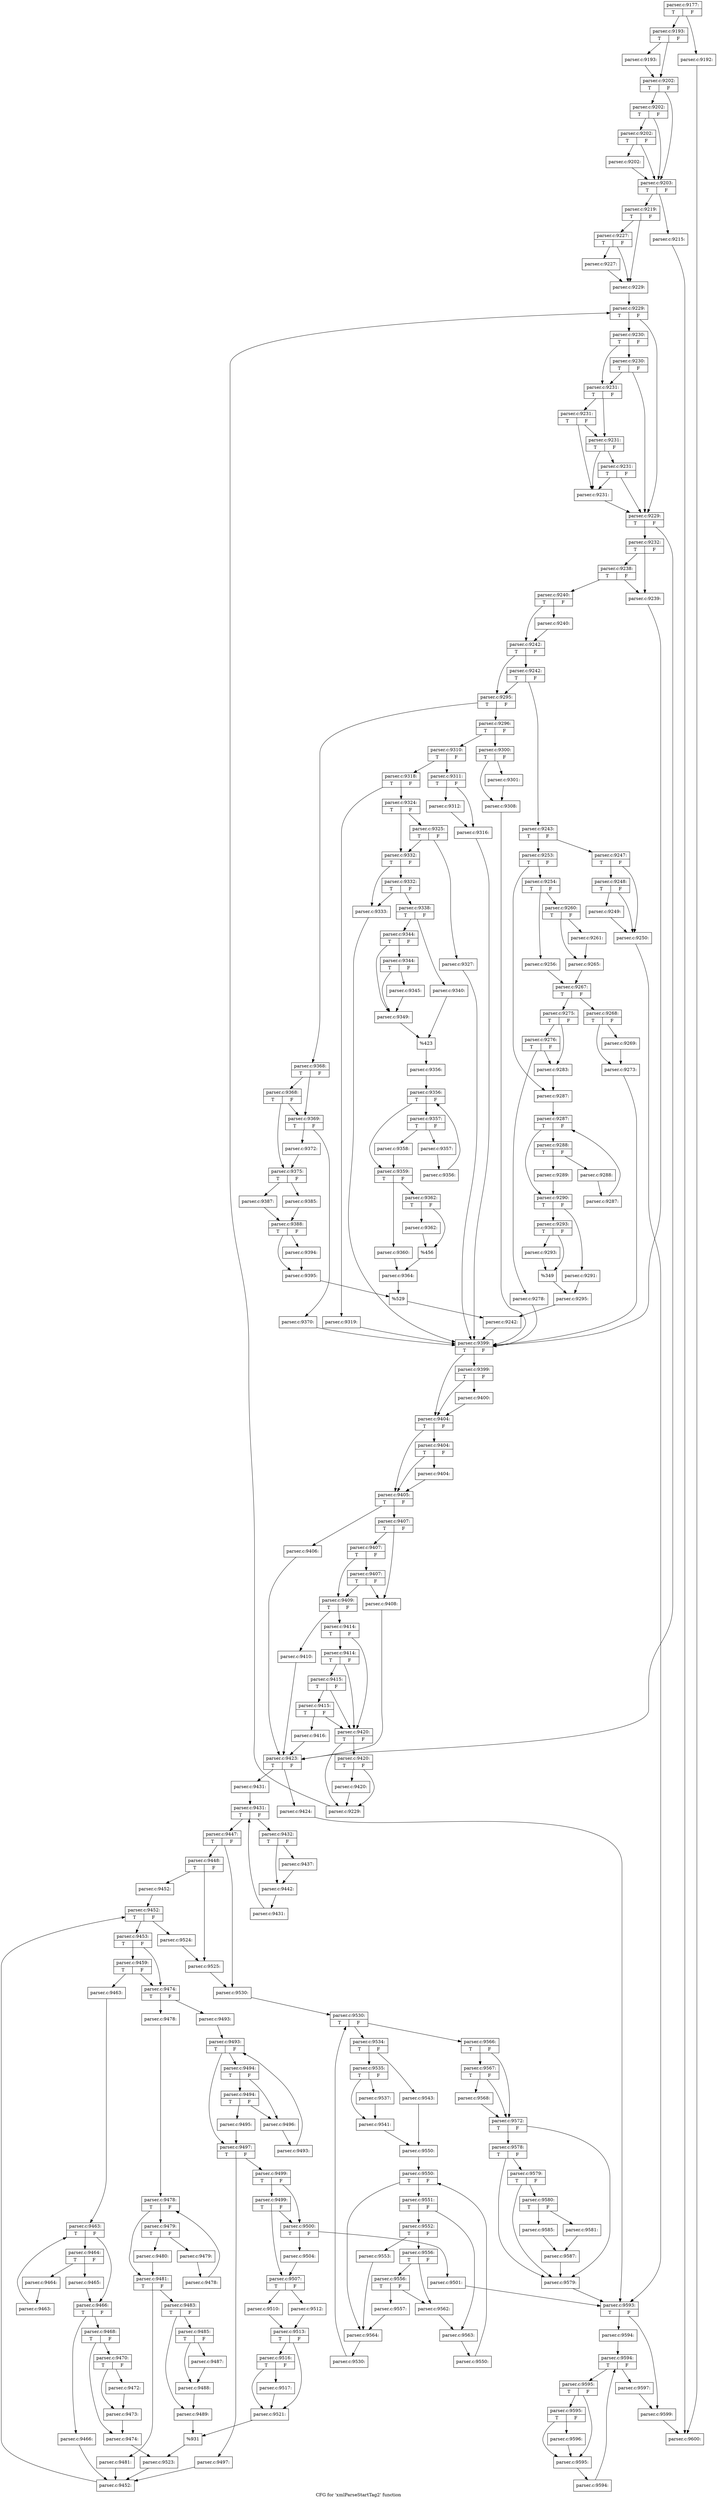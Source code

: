digraph "CFG for 'xmlParseStartTag2' function" {
	label="CFG for 'xmlParseStartTag2' function";

	Node0x55d73c169ec0 [shape=record,label="{parser.c:9177:|{<s0>T|<s1>F}}"];
	Node0x55d73c169ec0 -> Node0x55d73c16e580;
	Node0x55d73c169ec0 -> Node0x55d73c16e5d0;
	Node0x55d73c16e580 [shape=record,label="{parser.c:9192:}"];
	Node0x55d73c16e580 -> Node0x55d73c169f10;
	Node0x55d73c16e5d0 [shape=record,label="{parser.c:9193:|{<s0>T|<s1>F}}"];
	Node0x55d73c16e5d0 -> Node0x55d73c16f660;
	Node0x55d73c16e5d0 -> Node0x55d73c16f6b0;
	Node0x55d73c16f660 [shape=record,label="{parser.c:9193:}"];
	Node0x55d73c16f660 -> Node0x55d73c16f6b0;
	Node0x55d73c16f6b0 [shape=record,label="{parser.c:9202:|{<s0>T|<s1>F}}"];
	Node0x55d73c16f6b0 -> Node0x55d73c16ff50;
	Node0x55d73c16f6b0 -> Node0x55d73c16fe80;
	Node0x55d73c16ff50 [shape=record,label="{parser.c:9202:|{<s0>T|<s1>F}}"];
	Node0x55d73c16ff50 -> Node0x55d73c16fed0;
	Node0x55d73c16ff50 -> Node0x55d73c16fe80;
	Node0x55d73c16fed0 [shape=record,label="{parser.c:9202:|{<s0>T|<s1>F}}"];
	Node0x55d73c16fed0 -> Node0x55d73c16fe30;
	Node0x55d73c16fed0 -> Node0x55d73c16fe80;
	Node0x55d73c16fe30 [shape=record,label="{parser.c:9202:}"];
	Node0x55d73c16fe30 -> Node0x55d73c16fe80;
	Node0x55d73c16fe80 [shape=record,label="{parser.c:9203:|{<s0>T|<s1>F}}"];
	Node0x55d73c16fe80 -> Node0x55d73c1730a0;
	Node0x55d73c16fe80 -> Node0x55d73c1730f0;
	Node0x55d73c1730a0 [shape=record,label="{parser.c:9215:}"];
	Node0x55d73c1730a0 -> Node0x55d73c169f10;
	Node0x55d73c1730f0 [shape=record,label="{parser.c:9219:|{<s0>T|<s1>F}}"];
	Node0x55d73c1730f0 -> Node0x55d73c174510;
	Node0x55d73c1730f0 -> Node0x55d73c1744c0;
	Node0x55d73c174510 [shape=record,label="{parser.c:9227:|{<s0>T|<s1>F}}"];
	Node0x55d73c174510 -> Node0x55d73c174470;
	Node0x55d73c174510 -> Node0x55d73c1744c0;
	Node0x55d73c174470 [shape=record,label="{parser.c:9227:}"];
	Node0x55d73c174470 -> Node0x55d73c1744c0;
	Node0x55d73c1744c0 [shape=record,label="{parser.c:9229:}"];
	Node0x55d73c1744c0 -> Node0x55d73c175090;
	Node0x55d73c175090 [shape=record,label="{parser.c:9229:|{<s0>T|<s1>F}}"];
	Node0x55d73c175090 -> Node0x55d73c175450;
	Node0x55d73c175090 -> Node0x55d73c175330;
	Node0x55d73c175450 [shape=record,label="{parser.c:9230:|{<s0>T|<s1>F}}"];
	Node0x55d73c175450 -> Node0x55d73c1753d0;
	Node0x55d73c175450 -> Node0x55d73c175970;
	Node0x55d73c175970 [shape=record,label="{parser.c:9230:|{<s0>T|<s1>F}}"];
	Node0x55d73c175970 -> Node0x55d73c1753d0;
	Node0x55d73c175970 -> Node0x55d73c175330;
	Node0x55d73c1753d0 [shape=record,label="{parser.c:9231:|{<s0>T|<s1>F}}"];
	Node0x55d73c1753d0 -> Node0x55d73c176450;
	Node0x55d73c1753d0 -> Node0x55d73c176400;
	Node0x55d73c176450 [shape=record,label="{parser.c:9231:|{<s0>T|<s1>F}}"];
	Node0x55d73c176450 -> Node0x55d73c175380;
	Node0x55d73c176450 -> Node0x55d73c176400;
	Node0x55d73c176400 [shape=record,label="{parser.c:9231:|{<s0>T|<s1>F}}"];
	Node0x55d73c176400 -> Node0x55d73c175380;
	Node0x55d73c176400 -> Node0x55d73c176380;
	Node0x55d73c176380 [shape=record,label="{parser.c:9231:|{<s0>T|<s1>F}}"];
	Node0x55d73c176380 -> Node0x55d73c175380;
	Node0x55d73c176380 -> Node0x55d73c175330;
	Node0x55d73c175380 [shape=record,label="{parser.c:9231:}"];
	Node0x55d73c175380 -> Node0x55d73c175330;
	Node0x55d73c175330 [shape=record,label="{parser.c:9229:|{<s0>T|<s1>F}}"];
	Node0x55d73c175330 -> Node0x55d73c177560;
	Node0x55d73c175330 -> Node0x55d73c1752b0;
	Node0x55d73c177560 [shape=record,label="{parser.c:9232:|{<s0>T|<s1>F}}"];
	Node0x55d73c177560 -> Node0x55d73c1794a0;
	Node0x55d73c177560 -> Node0x55d73c179540;
	Node0x55d73c179540 [shape=record,label="{parser.c:9238:|{<s0>T|<s1>F}}"];
	Node0x55d73c179540 -> Node0x55d73c1794a0;
	Node0x55d73c179540 -> Node0x55d73c1794f0;
	Node0x55d73c1794a0 [shape=record,label="{parser.c:9239:}"];
	Node0x55d73c1794a0 -> Node0x55d73c178e80;
	Node0x55d73c1794f0 [shape=record,label="{parser.c:9240:|{<s0>T|<s1>F}}"];
	Node0x55d73c1794f0 -> Node0x55d73c1729b0;
	Node0x55d73c1794f0 -> Node0x55d73c1727f0;
	Node0x55d73c1729b0 [shape=record,label="{parser.c:9240:}"];
	Node0x55d73c1729b0 -> Node0x55d73c1727f0;
	Node0x55d73c1727f0 [shape=record,label="{parser.c:9242:|{<s0>T|<s1>F}}"];
	Node0x55d73c1727f0 -> Node0x55d73c17a7a0;
	Node0x55d73c1727f0 -> Node0x55d73c17a750;
	Node0x55d73c17a7a0 [shape=record,label="{parser.c:9242:|{<s0>T|<s1>F}}"];
	Node0x55d73c17a7a0 -> Node0x55d73c17a6b0;
	Node0x55d73c17a7a0 -> Node0x55d73c17a750;
	Node0x55d73c17a6b0 [shape=record,label="{parser.c:9243:|{<s0>T|<s1>F}}"];
	Node0x55d73c17a6b0 -> Node0x55d73c17b730;
	Node0x55d73c17a6b0 -> Node0x55d73c17b780;
	Node0x55d73c17b730 [shape=record,label="{parser.c:9247:|{<s0>T|<s1>F}}"];
	Node0x55d73c17b730 -> Node0x55d73c17bec0;
	Node0x55d73c17b730 -> Node0x55d73c17be70;
	Node0x55d73c17bec0 [shape=record,label="{parser.c:9248:|{<s0>T|<s1>F}}"];
	Node0x55d73c17bec0 -> Node0x55d73c17be20;
	Node0x55d73c17bec0 -> Node0x55d73c17be70;
	Node0x55d73c17be20 [shape=record,label="{parser.c:9249:}"];
	Node0x55d73c17be20 -> Node0x55d73c17be70;
	Node0x55d73c17be70 [shape=record,label="{parser.c:9250:}"];
	Node0x55d73c17be70 -> Node0x55d73c17c730;
	Node0x55d73c17b780 [shape=record,label="{parser.c:9253:|{<s0>T|<s1>F}}"];
	Node0x55d73c17b780 -> Node0x55d73c17c8d0;
	Node0x55d73c17b780 -> Node0x55d73c17c920;
	Node0x55d73c17c8d0 [shape=record,label="{parser.c:9254:|{<s0>T|<s1>F}}"];
	Node0x55d73c17c8d0 -> Node0x55d73c17cfd0;
	Node0x55d73c17c8d0 -> Node0x55d73c17d070;
	Node0x55d73c17cfd0 [shape=record,label="{parser.c:9256:}"];
	Node0x55d73c17cfd0 -> Node0x55d73c17d020;
	Node0x55d73c17d070 [shape=record,label="{parser.c:9260:|{<s0>T|<s1>F}}"];
	Node0x55d73c17d070 -> Node0x55d73c17d9c0;
	Node0x55d73c17d070 -> Node0x55d73c17da10;
	Node0x55d73c17d9c0 [shape=record,label="{parser.c:9261:}"];
	Node0x55d73c17d9c0 -> Node0x55d73c17da10;
	Node0x55d73c17da10 [shape=record,label="{parser.c:9265:}"];
	Node0x55d73c17da10 -> Node0x55d73c17d020;
	Node0x55d73c17d020 [shape=record,label="{parser.c:9267:|{<s0>T|<s1>F}}"];
	Node0x55d73c17d020 -> Node0x55d73c179160;
	Node0x55d73c17d020 -> Node0x55d73c17ec30;
	Node0x55d73c179160 [shape=record,label="{parser.c:9268:|{<s0>T|<s1>F}}"];
	Node0x55d73c179160 -> Node0x55d73c17f0e0;
	Node0x55d73c179160 -> Node0x55d73c17f130;
	Node0x55d73c17f0e0 [shape=record,label="{parser.c:9269:}"];
	Node0x55d73c17f0e0 -> Node0x55d73c17f130;
	Node0x55d73c17f130 [shape=record,label="{parser.c:9273:}"];
	Node0x55d73c17f130 -> Node0x55d73c178e80;
	Node0x55d73c17ec30 [shape=record,label="{parser.c:9275:|{<s0>T|<s1>F}}"];
	Node0x55d73c17ec30 -> Node0x55d73c17fd20;
	Node0x55d73c17ec30 -> Node0x55d73c17fcd0;
	Node0x55d73c17fd20 [shape=record,label="{parser.c:9276:|{<s0>T|<s1>F}}"];
	Node0x55d73c17fd20 -> Node0x55d73c17fc80;
	Node0x55d73c17fd20 -> Node0x55d73c17fcd0;
	Node0x55d73c17fc80 [shape=record,label="{parser.c:9278:}"];
	Node0x55d73c17fc80 -> Node0x55d73c178e80;
	Node0x55d73c17fcd0 [shape=record,label="{parser.c:9283:}"];
	Node0x55d73c17fcd0 -> Node0x55d73c17c920;
	Node0x55d73c17c920 [shape=record,label="{parser.c:9287:}"];
	Node0x55d73c17c920 -> Node0x55d73c180d10;
	Node0x55d73c180d10 [shape=record,label="{parser.c:9287:|{<s0>T|<s1>F}}"];
	Node0x55d73c180d10 -> Node0x55d73c180ff0;
	Node0x55d73c180d10 -> Node0x55d73c180b70;
	Node0x55d73c180ff0 [shape=record,label="{parser.c:9288:|{<s0>T|<s1>F}}"];
	Node0x55d73c180ff0 -> Node0x55d73c181320;
	Node0x55d73c180ff0 -> Node0x55d73c181370;
	Node0x55d73c181320 [shape=record,label="{parser.c:9289:}"];
	Node0x55d73c181320 -> Node0x55d73c180b70;
	Node0x55d73c181370 [shape=record,label="{parser.c:9288:}"];
	Node0x55d73c181370 -> Node0x55d73c180f60;
	Node0x55d73c180f60 [shape=record,label="{parser.c:9287:}"];
	Node0x55d73c180f60 -> Node0x55d73c180d10;
	Node0x55d73c180b70 [shape=record,label="{parser.c:9290:|{<s0>T|<s1>F}}"];
	Node0x55d73c180b70 -> Node0x55d73c181f80;
	Node0x55d73c180b70 -> Node0x55d73c182020;
	Node0x55d73c181f80 [shape=record,label="{parser.c:9291:}"];
	Node0x55d73c181f80 -> Node0x55d73c181fd0;
	Node0x55d73c182020 [shape=record,label="{parser.c:9293:|{<s0>T|<s1>F}}"];
	Node0x55d73c182020 -> Node0x55d73c182610;
	Node0x55d73c182020 -> Node0x55d73c182660;
	Node0x55d73c182610 [shape=record,label="{parser.c:9293:}"];
	Node0x55d73c182610 -> Node0x55d73c182660;
	Node0x55d73c182660 [shape=record,label="{%349}"];
	Node0x55d73c182660 -> Node0x55d73c181fd0;
	Node0x55d73c181fd0 [shape=record,label="{parser.c:9295:}"];
	Node0x55d73c181fd0 -> Node0x55d73c17a700;
	Node0x55d73c17a750 [shape=record,label="{parser.c:9295:|{<s0>T|<s1>F}}"];
	Node0x55d73c17a750 -> Node0x55d73c182ea0;
	Node0x55d73c17a750 -> Node0x55d73c182f40;
	Node0x55d73c182ea0 [shape=record,label="{parser.c:9296:|{<s0>T|<s1>F}}"];
	Node0x55d73c182ea0 -> Node0x55d73c183d40;
	Node0x55d73c182ea0 -> Node0x55d73c183d90;
	Node0x55d73c183d40 [shape=record,label="{parser.c:9300:|{<s0>T|<s1>F}}"];
	Node0x55d73c183d40 -> Node0x55d73c1842e0;
	Node0x55d73c183d40 -> Node0x55d73c184330;
	Node0x55d73c1842e0 [shape=record,label="{parser.c:9301:}"];
	Node0x55d73c1842e0 -> Node0x55d73c184330;
	Node0x55d73c184330 [shape=record,label="{parser.c:9308:}"];
	Node0x55d73c184330 -> Node0x55d73c178e80;
	Node0x55d73c183d90 [shape=record,label="{parser.c:9310:|{<s0>T|<s1>F}}"];
	Node0x55d73c183d90 -> Node0x55d73c184e40;
	Node0x55d73c183d90 -> Node0x55d73c184e90;
	Node0x55d73c184e40 [shape=record,label="{parser.c:9311:|{<s0>T|<s1>F}}"];
	Node0x55d73c184e40 -> Node0x55d73c1853e0;
	Node0x55d73c184e40 -> Node0x55d73c185430;
	Node0x55d73c1853e0 [shape=record,label="{parser.c:9312:}"];
	Node0x55d73c1853e0 -> Node0x55d73c185430;
	Node0x55d73c185430 [shape=record,label="{parser.c:9316:}"];
	Node0x55d73c185430 -> Node0x55d73c178e80;
	Node0x55d73c184e90 [shape=record,label="{parser.c:9318:|{<s0>T|<s1>F}}"];
	Node0x55d73c184e90 -> Node0x55d73c185f40;
	Node0x55d73c184e90 -> Node0x55d73c185f90;
	Node0x55d73c185f40 [shape=record,label="{parser.c:9319:}"];
	Node0x55d73c185f40 -> Node0x55d73c178e80;
	Node0x55d73c185f90 [shape=record,label="{parser.c:9324:|{<s0>T|<s1>F}}"];
	Node0x55d73c185f90 -> Node0x55d73c186ab0;
	Node0x55d73c185f90 -> Node0x55d73c186a60;
	Node0x55d73c186ab0 [shape=record,label="{parser.c:9325:|{<s0>T|<s1>F}}"];
	Node0x55d73c186ab0 -> Node0x55d73c186a10;
	Node0x55d73c186ab0 -> Node0x55d73c186a60;
	Node0x55d73c186a10 [shape=record,label="{parser.c:9327:}"];
	Node0x55d73c186a10 -> Node0x55d73c178e80;
	Node0x55d73c186a60 [shape=record,label="{parser.c:9332:|{<s0>T|<s1>F}}"];
	Node0x55d73c186a60 -> Node0x55d73c187510;
	Node0x55d73c186a60 -> Node0x55d73c187600;
	Node0x55d73c187600 [shape=record,label="{parser.c:9332:|{<s0>T|<s1>F}}"];
	Node0x55d73c187600 -> Node0x55d73c187510;
	Node0x55d73c187600 -> Node0x55d73c1875b0;
	Node0x55d73c187510 [shape=record,label="{parser.c:9333:}"];
	Node0x55d73c187510 -> Node0x55d73c178e80;
	Node0x55d73c1875b0 [shape=record,label="{parser.c:9338:|{<s0>T|<s1>F}}"];
	Node0x55d73c1875b0 -> Node0x55d73c1885a0;
	Node0x55d73c1875b0 -> Node0x55d73c188640;
	Node0x55d73c1885a0 [shape=record,label="{parser.c:9340:}"];
	Node0x55d73c1885a0 -> Node0x55d73c1885f0;
	Node0x55d73c188640 [shape=record,label="{parser.c:9344:|{<s0>T|<s1>F}}"];
	Node0x55d73c188640 -> Node0x55d73c189090;
	Node0x55d73c188640 -> Node0x55d73c189040;
	Node0x55d73c189090 [shape=record,label="{parser.c:9344:|{<s0>T|<s1>F}}"];
	Node0x55d73c189090 -> Node0x55d73c188ff0;
	Node0x55d73c189090 -> Node0x55d73c189040;
	Node0x55d73c188ff0 [shape=record,label="{parser.c:9345:}"];
	Node0x55d73c188ff0 -> Node0x55d73c189040;
	Node0x55d73c189040 [shape=record,label="{parser.c:9349:}"];
	Node0x55d73c189040 -> Node0x55d73c1885f0;
	Node0x55d73c1885f0 [shape=record,label="{%423}"];
	Node0x55d73c1885f0 -> Node0x55d73c187560;
	Node0x55d73c187560 [shape=record,label="{parser.c:9356:}"];
	Node0x55d73c187560 -> Node0x55d73c18a020;
	Node0x55d73c18a020 [shape=record,label="{parser.c:9356:|{<s0>T|<s1>F}}"];
	Node0x55d73c18a020 -> Node0x55d73c18a300;
	Node0x55d73c18a020 -> Node0x55d73c178f00;
	Node0x55d73c18a300 [shape=record,label="{parser.c:9357:|{<s0>T|<s1>F}}"];
	Node0x55d73c18a300 -> Node0x55d73c18a630;
	Node0x55d73c18a300 -> Node0x55d73c18a680;
	Node0x55d73c18a630 [shape=record,label="{parser.c:9358:}"];
	Node0x55d73c18a630 -> Node0x55d73c178f00;
	Node0x55d73c18a680 [shape=record,label="{parser.c:9357:}"];
	Node0x55d73c18a680 -> Node0x55d73c18a270;
	Node0x55d73c18a270 [shape=record,label="{parser.c:9356:}"];
	Node0x55d73c18a270 -> Node0x55d73c18a020;
	Node0x55d73c178f00 [shape=record,label="{parser.c:9359:|{<s0>T|<s1>F}}"];
	Node0x55d73c178f00 -> Node0x55d73c18b2f0;
	Node0x55d73c178f00 -> Node0x55d73c18b390;
	Node0x55d73c18b2f0 [shape=record,label="{parser.c:9360:}"];
	Node0x55d73c18b2f0 -> Node0x55d73c18b340;
	Node0x55d73c18b390 [shape=record,label="{parser.c:9362:|{<s0>T|<s1>F}}"];
	Node0x55d73c18b390 -> Node0x55d73c18b9e0;
	Node0x55d73c18b390 -> Node0x55d73c18ba30;
	Node0x55d73c18b9e0 [shape=record,label="{parser.c:9362:}"];
	Node0x55d73c18b9e0 -> Node0x55d73c18ba30;
	Node0x55d73c18ba30 [shape=record,label="{%456}"];
	Node0x55d73c18ba30 -> Node0x55d73c18b340;
	Node0x55d73c18b340 [shape=record,label="{parser.c:9364:}"];
	Node0x55d73c18b340 -> Node0x55d73c182ef0;
	Node0x55d73c182f40 [shape=record,label="{parser.c:9368:|{<s0>T|<s1>F}}"];
	Node0x55d73c182f40 -> Node0x55d73c18c340;
	Node0x55d73c182f40 -> Node0x55d73c18c3e0;
	Node0x55d73c18c3e0 [shape=record,label="{parser.c:9368:|{<s0>T|<s1>F}}"];
	Node0x55d73c18c3e0 -> Node0x55d73c18c340;
	Node0x55d73c18c3e0 -> Node0x55d73c18c390;
	Node0x55d73c18c340 [shape=record,label="{parser.c:9369:|{<s0>T|<s1>F}}"];
	Node0x55d73c18c340 -> Node0x55d73c18cb10;
	Node0x55d73c18c340 -> Node0x55d73c18cb60;
	Node0x55d73c18cb10 [shape=record,label="{parser.c:9370:}"];
	Node0x55d73c18cb10 -> Node0x55d73c178e80;
	Node0x55d73c18cb60 [shape=record,label="{parser.c:9372:}"];
	Node0x55d73c18cb60 -> Node0x55d73c18c390;
	Node0x55d73c18c390 [shape=record,label="{parser.c:9375:|{<s0>T|<s1>F}}"];
	Node0x55d73c18c390 -> Node0x55d73c18eb40;
	Node0x55d73c18c390 -> Node0x55d73c18ebe0;
	Node0x55d73c18eb40 [shape=record,label="{parser.c:9385:}"];
	Node0x55d73c18eb40 -> Node0x55d73c18eb90;
	Node0x55d73c18ebe0 [shape=record,label="{parser.c:9387:}"];
	Node0x55d73c18ebe0 -> Node0x55d73c18eb90;
	Node0x55d73c18eb90 [shape=record,label="{parser.c:9388:|{<s0>T|<s1>F}}"];
	Node0x55d73c18eb90 -> Node0x55d73c1905f0;
	Node0x55d73c18eb90 -> Node0x55d73c190640;
	Node0x55d73c1905f0 [shape=record,label="{parser.c:9394:}"];
	Node0x55d73c1905f0 -> Node0x55d73c190640;
	Node0x55d73c190640 [shape=record,label="{parser.c:9395:}"];
	Node0x55d73c190640 -> Node0x55d73c182ef0;
	Node0x55d73c182ef0 [shape=record,label="{%529}"];
	Node0x55d73c182ef0 -> Node0x55d73c17a700;
	Node0x55d73c17a700 [shape=record,label="{parser.c:9242:}"];
	Node0x55d73c17a700 -> Node0x55d73c178e80;
	Node0x55d73c178e80 [shape=record,label="{parser.c:9399:|{<s0>T|<s1>F}}"];
	Node0x55d73c178e80 -> Node0x55d73c190e90;
	Node0x55d73c178e80 -> Node0x55d73c190e40;
	Node0x55d73c190e90 [shape=record,label="{parser.c:9399:|{<s0>T|<s1>F}}"];
	Node0x55d73c190e90 -> Node0x55d73c190df0;
	Node0x55d73c190e90 -> Node0x55d73c190e40;
	Node0x55d73c190df0 [shape=record,label="{parser.c:9400:}"];
	Node0x55d73c190df0 -> Node0x55d73c190e40;
	Node0x55d73c190e40 [shape=record,label="{parser.c:9404:|{<s0>T|<s1>F}}"];
	Node0x55d73c190e40 -> Node0x55d73c191870;
	Node0x55d73c190e40 -> Node0x55d73c191820;
	Node0x55d73c191870 [shape=record,label="{parser.c:9404:|{<s0>T|<s1>F}}"];
	Node0x55d73c191870 -> Node0x55d73c1917d0;
	Node0x55d73c191870 -> Node0x55d73c191820;
	Node0x55d73c1917d0 [shape=record,label="{parser.c:9404:}"];
	Node0x55d73c1917d0 -> Node0x55d73c191820;
	Node0x55d73c191820 [shape=record,label="{parser.c:9405:|{<s0>T|<s1>F}}"];
	Node0x55d73c191820 -> Node0x55d73c192460;
	Node0x55d73c191820 -> Node0x55d73c1924b0;
	Node0x55d73c192460 [shape=record,label="{parser.c:9406:}"];
	Node0x55d73c192460 -> Node0x55d73c1752b0;
	Node0x55d73c1924b0 [shape=record,label="{parser.c:9407:|{<s0>T|<s1>F}}"];
	Node0x55d73c1924b0 -> Node0x55d73c192990;
	Node0x55d73c1924b0 -> Node0x55d73c192a30;
	Node0x55d73c192a30 [shape=record,label="{parser.c:9407:|{<s0>T|<s1>F}}"];
	Node0x55d73c192a30 -> Node0x55d73c192fd0;
	Node0x55d73c192a30 -> Node0x55d73c1929e0;
	Node0x55d73c192fd0 [shape=record,label="{parser.c:9407:|{<s0>T|<s1>F}}"];
	Node0x55d73c192fd0 -> Node0x55d73c192990;
	Node0x55d73c192fd0 -> Node0x55d73c1929e0;
	Node0x55d73c192990 [shape=record,label="{parser.c:9408:}"];
	Node0x55d73c192990 -> Node0x55d73c1752b0;
	Node0x55d73c1929e0 [shape=record,label="{parser.c:9409:|{<s0>T|<s1>F}}"];
	Node0x55d73c1929e0 -> Node0x55d73c193b90;
	Node0x55d73c1929e0 -> Node0x55d73c193be0;
	Node0x55d73c193b90 [shape=record,label="{parser.c:9410:}"];
	Node0x55d73c193b90 -> Node0x55d73c1752b0;
	Node0x55d73c193be0 [shape=record,label="{parser.c:9414:|{<s0>T|<s1>F}}"];
	Node0x55d73c193be0 -> Node0x55d73c194470;
	Node0x55d73c193be0 -> Node0x55d73c194320;
	Node0x55d73c194470 [shape=record,label="{parser.c:9414:|{<s0>T|<s1>F}}"];
	Node0x55d73c194470 -> Node0x55d73c1943f0;
	Node0x55d73c194470 -> Node0x55d73c194320;
	Node0x55d73c1943f0 [shape=record,label="{parser.c:9415:|{<s0>T|<s1>F}}"];
	Node0x55d73c1943f0 -> Node0x55d73c194370;
	Node0x55d73c1943f0 -> Node0x55d73c194320;
	Node0x55d73c194370 [shape=record,label="{parser.c:9415:|{<s0>T|<s1>F}}"];
	Node0x55d73c194370 -> Node0x55d73c1942d0;
	Node0x55d73c194370 -> Node0x55d73c194320;
	Node0x55d73c1942d0 [shape=record,label="{parser.c:9416:}"];
	Node0x55d73c1942d0 -> Node0x55d73c1752b0;
	Node0x55d73c194320 [shape=record,label="{parser.c:9420:|{<s0>T|<s1>F}}"];
	Node0x55d73c194320 -> Node0x55d73c195720;
	Node0x55d73c194320 -> Node0x55d73c1956d0;
	Node0x55d73c195720 [shape=record,label="{parser.c:9420:|{<s0>T|<s1>F}}"];
	Node0x55d73c195720 -> Node0x55d73c195680;
	Node0x55d73c195720 -> Node0x55d73c1956d0;
	Node0x55d73c195680 [shape=record,label="{parser.c:9420:}"];
	Node0x55d73c195680 -> Node0x55d73c1956d0;
	Node0x55d73c1956d0 [shape=record,label="{parser.c:9229:}"];
	Node0x55d73c1956d0 -> Node0x55d73c175090;
	Node0x55d73c1752b0 [shape=record,label="{parser.c:9423:|{<s0>T|<s1>F}}"];
	Node0x55d73c1752b0 -> Node0x55d73c1963a0;
	Node0x55d73c1752b0 -> Node0x55d73c1963f0;
	Node0x55d73c1963a0 [shape=record,label="{parser.c:9424:}"];
	Node0x55d73c1963a0 -> Node0x55d73c17c730;
	Node0x55d73c1963f0 [shape=record,label="{parser.c:9431:}"];
	Node0x55d73c1963f0 -> Node0x55d73c197240;
	Node0x55d73c197240 [shape=record,label="{parser.c:9431:|{<s0>T|<s1>F}}"];
	Node0x55d73c197240 -> Node0x55d73c197520;
	Node0x55d73c197240 -> Node0x55d73c196f60;
	Node0x55d73c197520 [shape=record,label="{parser.c:9432:|{<s0>T|<s1>F}}"];
	Node0x55d73c197520 -> Node0x55d73c1978c0;
	Node0x55d73c197520 -> Node0x55d73c197910;
	Node0x55d73c1978c0 [shape=record,label="{parser.c:9437:}"];
	Node0x55d73c1978c0 -> Node0x55d73c197910;
	Node0x55d73c197910 [shape=record,label="{parser.c:9442:}"];
	Node0x55d73c197910 -> Node0x55d73c197490;
	Node0x55d73c197490 [shape=record,label="{parser.c:9431:}"];
	Node0x55d73c197490 -> Node0x55d73c197240;
	Node0x55d73c196f60 [shape=record,label="{parser.c:9447:|{<s0>T|<s1>F}}"];
	Node0x55d73c196f60 -> Node0x55d73c199d10;
	Node0x55d73c196f60 -> Node0x55d73c199d60;
	Node0x55d73c199d10 [shape=record,label="{parser.c:9448:|{<s0>T|<s1>F}}"];
	Node0x55d73c199d10 -> Node0x55d73c19a960;
	Node0x55d73c199d10 -> Node0x55d73c19a9b0;
	Node0x55d73c19a960 [shape=record,label="{parser.c:9452:}"];
	Node0x55d73c19a960 -> Node0x55d73c19aea0;
	Node0x55d73c19aea0 [shape=record,label="{parser.c:9452:|{<s0>T|<s1>F}}"];
	Node0x55d73c19aea0 -> Node0x55d73c19b120;
	Node0x55d73c19aea0 -> Node0x55d73c19ad00;
	Node0x55d73c19b120 [shape=record,label="{parser.c:9453:|{<s0>T|<s1>F}}"];
	Node0x55d73c19b120 -> Node0x55d73c19c100;
	Node0x55d73c19b120 -> Node0x55d73c19c0b0;
	Node0x55d73c19c100 [shape=record,label="{parser.c:9459:|{<s0>T|<s1>F}}"];
	Node0x55d73c19c100 -> Node0x55d73c19c010;
	Node0x55d73c19c100 -> Node0x55d73c19c0b0;
	Node0x55d73c19c010 [shape=record,label="{parser.c:9463:}"];
	Node0x55d73c19c010 -> Node0x55d73c19c9b0;
	Node0x55d73c19c9b0 [shape=record,label="{parser.c:9463:|{<s0>T|<s1>F}}"];
	Node0x55d73c19c9b0 -> Node0x55d73c19cc30;
	Node0x55d73c19c9b0 -> Node0x55d73c19c810;
	Node0x55d73c19cc30 [shape=record,label="{parser.c:9464:|{<s0>T|<s1>F}}"];
	Node0x55d73c19cc30 -> Node0x55d73c19cf60;
	Node0x55d73c19cc30 -> Node0x55d73c19cfb0;
	Node0x55d73c19cf60 [shape=record,label="{parser.c:9465:}"];
	Node0x55d73c19cf60 -> Node0x55d73c19c810;
	Node0x55d73c19cfb0 [shape=record,label="{parser.c:9464:}"];
	Node0x55d73c19cfb0 -> Node0x55d73c19cba0;
	Node0x55d73c19cba0 [shape=record,label="{parser.c:9463:}"];
	Node0x55d73c19cba0 -> Node0x55d73c19c9b0;
	Node0x55d73c19c810 [shape=record,label="{parser.c:9466:|{<s0>T|<s1>F}}"];
	Node0x55d73c19c810 -> Node0x55d73c19dbc0;
	Node0x55d73c19c810 -> Node0x55d73c19dc10;
	Node0x55d73c19dbc0 [shape=record,label="{parser.c:9466:}"];
	Node0x55d73c19dbc0 -> Node0x55d73c19b090;
	Node0x55d73c19dc10 [shape=record,label="{parser.c:9468:|{<s0>T|<s1>F}}"];
	Node0x55d73c19dc10 -> Node0x55d73c19e290;
	Node0x55d73c19dc10 -> Node0x55d73c19e2e0;
	Node0x55d73c19e290 [shape=record,label="{parser.c:9470:|{<s0>T|<s1>F}}"];
	Node0x55d73c19e290 -> Node0x55d73c19eb80;
	Node0x55d73c19e290 -> Node0x55d73c19ebd0;
	Node0x55d73c19eb80 [shape=record,label="{parser.c:9472:}"];
	Node0x55d73c19eb80 -> Node0x55d73c19ebd0;
	Node0x55d73c19ebd0 [shape=record,label="{parser.c:9473:}"];
	Node0x55d73c19ebd0 -> Node0x55d73c19e2e0;
	Node0x55d73c19e2e0 [shape=record,label="{parser.c:9474:}"];
	Node0x55d73c19e2e0 -> Node0x55d73c19c060;
	Node0x55d73c19c0b0 [shape=record,label="{parser.c:9474:|{<s0>T|<s1>F}}"];
	Node0x55d73c19c0b0 -> Node0x55d73c19f8c0;
	Node0x55d73c19c0b0 -> Node0x55d73c19f960;
	Node0x55d73c19f8c0 [shape=record,label="{parser.c:9478:}"];
	Node0x55d73c19f8c0 -> Node0x55d73c19ffe0;
	Node0x55d73c19ffe0 [shape=record,label="{parser.c:9478:|{<s0>T|<s1>F}}"];
	Node0x55d73c19ffe0 -> Node0x55d73c1a0260;
	Node0x55d73c19ffe0 -> Node0x55d73c19fe40;
	Node0x55d73c1a0260 [shape=record,label="{parser.c:9479:|{<s0>T|<s1>F}}"];
	Node0x55d73c1a0260 -> Node0x55d73c1a0590;
	Node0x55d73c1a0260 -> Node0x55d73c1a05e0;
	Node0x55d73c1a0590 [shape=record,label="{parser.c:9480:}"];
	Node0x55d73c1a0590 -> Node0x55d73c19fe40;
	Node0x55d73c1a05e0 [shape=record,label="{parser.c:9479:}"];
	Node0x55d73c1a05e0 -> Node0x55d73c1a01d0;
	Node0x55d73c1a01d0 [shape=record,label="{parser.c:9478:}"];
	Node0x55d73c1a01d0 -> Node0x55d73c19ffe0;
	Node0x55d73c19fe40 [shape=record,label="{parser.c:9481:|{<s0>T|<s1>F}}"];
	Node0x55d73c19fe40 -> Node0x55d73c1a1250;
	Node0x55d73c19fe40 -> Node0x55d73c1a12a0;
	Node0x55d73c1a1250 [shape=record,label="{parser.c:9481:}"];
	Node0x55d73c1a1250 -> Node0x55d73c19b090;
	Node0x55d73c1a12a0 [shape=record,label="{parser.c:9483:|{<s0>T|<s1>F}}"];
	Node0x55d73c1a12a0 -> Node0x55d73c1a1980;
	Node0x55d73c1a12a0 -> Node0x55d73c1a19d0;
	Node0x55d73c1a1980 [shape=record,label="{parser.c:9485:|{<s0>T|<s1>F}}"];
	Node0x55d73c1a1980 -> Node0x55d73c1a1ff0;
	Node0x55d73c1a1980 -> Node0x55d73c1a2040;
	Node0x55d73c1a1ff0 [shape=record,label="{parser.c:9487:}"];
	Node0x55d73c1a1ff0 -> Node0x55d73c1a2040;
	Node0x55d73c1a2040 [shape=record,label="{parser.c:9488:}"];
	Node0x55d73c1a2040 -> Node0x55d73c1a19d0;
	Node0x55d73c1a19d0 [shape=record,label="{parser.c:9489:}"];
	Node0x55d73c1a19d0 -> Node0x55d73c19f910;
	Node0x55d73c19f960 [shape=record,label="{parser.c:9493:}"];
	Node0x55d73c19f960 -> Node0x55d73c1a2f30;
	Node0x55d73c1a2f30 [shape=record,label="{parser.c:9493:|{<s0>T|<s1>F}}"];
	Node0x55d73c1a2f30 -> Node0x55d73c1a3210;
	Node0x55d73c1a2f30 -> Node0x55d73c1a2d90;
	Node0x55d73c1a3210 [shape=record,label="{parser.c:9494:|{<s0>T|<s1>F}}"];
	Node0x55d73c1a3210 -> Node0x55d73c1a3650;
	Node0x55d73c1a3210 -> Node0x55d73c1a3600;
	Node0x55d73c1a3650 [shape=record,label="{parser.c:9494:|{<s0>T|<s1>F}}"];
	Node0x55d73c1a3650 -> Node0x55d73c1a35b0;
	Node0x55d73c1a3650 -> Node0x55d73c1a3600;
	Node0x55d73c1a35b0 [shape=record,label="{parser.c:9495:}"];
	Node0x55d73c1a35b0 -> Node0x55d73c1a2d90;
	Node0x55d73c1a3600 [shape=record,label="{parser.c:9496:}"];
	Node0x55d73c1a3600 -> Node0x55d73c1a3180;
	Node0x55d73c1a3180 [shape=record,label="{parser.c:9493:}"];
	Node0x55d73c1a3180 -> Node0x55d73c1a2f30;
	Node0x55d73c1a2d90 [shape=record,label="{parser.c:9497:|{<s0>T|<s1>F}}"];
	Node0x55d73c1a2d90 -> Node0x55d73c17e060;
	Node0x55d73c1a2d90 -> Node0x55d73c17e170;
	Node0x55d73c17e060 [shape=record,label="{parser.c:9497:}"];
	Node0x55d73c17e060 -> Node0x55d73c19b090;
	Node0x55d73c17e170 [shape=record,label="{parser.c:9499:|{<s0>T|<s1>F}}"];
	Node0x55d73c17e170 -> Node0x55d73c18cd90;
	Node0x55d73c17e170 -> Node0x55d73bc02840;
	Node0x55d73bc02840 [shape=record,label="{parser.c:9499:|{<s0>T|<s1>F}}"];
	Node0x55d73bc02840 -> Node0x55d73c18cd90;
	Node0x55d73bc02840 -> Node0x55d73bc027f0;
	Node0x55d73c18cd90 [shape=record,label="{parser.c:9500:|{<s0>T|<s1>F}}"];
	Node0x55d73c18cd90 -> Node0x55d73bc02f70;
	Node0x55d73c18cd90 -> Node0x55d73bc02fc0;
	Node0x55d73bc02f70 [shape=record,label="{parser.c:9501:}"];
	Node0x55d73bc02f70 -> Node0x55d73c17c730;
	Node0x55d73bc02fc0 [shape=record,label="{parser.c:9504:}"];
	Node0x55d73bc02fc0 -> Node0x55d73bc027f0;
	Node0x55d73bc027f0 [shape=record,label="{parser.c:9507:|{<s0>T|<s1>F}}"];
	Node0x55d73bc027f0 -> Node0x55d73bc04690;
	Node0x55d73bc027f0 -> Node0x55d73bc04730;
	Node0x55d73bc04690 [shape=record,label="{parser.c:9510:}"];
	Node0x55d73bc04690 -> Node0x55d73bc046e0;
	Node0x55d73bc04730 [shape=record,label="{parser.c:9512:}"];
	Node0x55d73bc04730 -> Node0x55d73bc046e0;
	Node0x55d73bc046e0 [shape=record,label="{parser.c:9513:|{<s0>T|<s1>F}}"];
	Node0x55d73bc046e0 -> Node0x55d73c1ac5d0;
	Node0x55d73bc046e0 -> Node0x55d73c1ac580;
	Node0x55d73c1ac5d0 [shape=record,label="{parser.c:9516:|{<s0>T|<s1>F}}"];
	Node0x55d73c1ac5d0 -> Node0x55d73c1ac530;
	Node0x55d73c1ac5d0 -> Node0x55d73c1ac580;
	Node0x55d73c1ac530 [shape=record,label="{parser.c:9517:}"];
	Node0x55d73c1ac530 -> Node0x55d73c1ac580;
	Node0x55d73c1ac580 [shape=record,label="{parser.c:9521:}"];
	Node0x55d73c1ac580 -> Node0x55d73c19f910;
	Node0x55d73c19f910 [shape=record,label="{%931}"];
	Node0x55d73c19f910 -> Node0x55d73c19c060;
	Node0x55d73c19c060 [shape=record,label="{parser.c:9523:}"];
	Node0x55d73c19c060 -> Node0x55d73c19b090;
	Node0x55d73c19b090 [shape=record,label="{parser.c:9452:}"];
	Node0x55d73c19b090 -> Node0x55d73c19aea0;
	Node0x55d73c19ad00 [shape=record,label="{parser.c:9524:}"];
	Node0x55d73c19ad00 -> Node0x55d73c19a9b0;
	Node0x55d73c19a9b0 [shape=record,label="{parser.c:9525:}"];
	Node0x55d73c19a9b0 -> Node0x55d73c199d60;
	Node0x55d73c199d60 [shape=record,label="{parser.c:9530:}"];
	Node0x55d73c199d60 -> Node0x55d73c1ae100;
	Node0x55d73c1ae100 [shape=record,label="{parser.c:9530:|{<s0>T|<s1>F}}"];
	Node0x55d73c1ae100 -> Node0x55d73c1ae3e0;
	Node0x55d73c1ae100 -> Node0x55d73c1adf60;
	Node0x55d73c1ae3e0 [shape=record,label="{parser.c:9534:|{<s0>T|<s1>F}}"];
	Node0x55d73c1ae3e0 -> Node0x55d73c1ae780;
	Node0x55d73c1ae3e0 -> Node0x55d73c1ae820;
	Node0x55d73c1ae780 [shape=record,label="{parser.c:9535:|{<s0>T|<s1>F}}"];
	Node0x55d73c1ae780 -> Node0x55d73c1af2f0;
	Node0x55d73c1ae780 -> Node0x55d73c1af340;
	Node0x55d73c1af2f0 [shape=record,label="{parser.c:9537:}"];
	Node0x55d73c1af2f0 -> Node0x55d73c1af340;
	Node0x55d73c1af340 [shape=record,label="{parser.c:9541:}"];
	Node0x55d73c1af340 -> Node0x55d73c1ae7d0;
	Node0x55d73c1ae820 [shape=record,label="{parser.c:9543:}"];
	Node0x55d73c1ae820 -> Node0x55d73c1ae7d0;
	Node0x55d73c1ae7d0 [shape=record,label="{parser.c:9550:}"];
	Node0x55d73c1ae7d0 -> Node0x55d73c1b09c0;
	Node0x55d73c1b09c0 [shape=record,label="{parser.c:9550:|{<s0>T|<s1>F}}"];
	Node0x55d73c1b09c0 -> Node0x55d73c1b0ca0;
	Node0x55d73c1b09c0 -> Node0x55d73c1b0820;
	Node0x55d73c1b0ca0 [shape=record,label="{parser.c:9551:|{<s0>T|<s1>F}}"];
	Node0x55d73c1b0ca0 -> Node0x55d73c1b1040;
	Node0x55d73c1b0ca0 -> Node0x55d73c1b1090;
	Node0x55d73c1b1040 [shape=record,label="{parser.c:9552:|{<s0>T|<s1>F}}"];
	Node0x55d73c1b1040 -> Node0x55d73c1b1790;
	Node0x55d73c1b1040 -> Node0x55d73c1b17e0;
	Node0x55d73c1b1790 [shape=record,label="{parser.c:9553:}"];
	Node0x55d73c1b1790 -> Node0x55d73c1b0820;
	Node0x55d73c1b17e0 [shape=record,label="{parser.c:9556:|{<s0>T|<s1>F}}"];
	Node0x55d73c1b17e0 -> Node0x55d73c1b29f0;
	Node0x55d73c1b17e0 -> Node0x55d73c1b29a0;
	Node0x55d73c1b29f0 [shape=record,label="{parser.c:9556:|{<s0>T|<s1>F}}"];
	Node0x55d73c1b29f0 -> Node0x55d73c1b2950;
	Node0x55d73c1b29f0 -> Node0x55d73c1b29a0;
	Node0x55d73c1b2950 [shape=record,label="{parser.c:9557:}"];
	Node0x55d73c1b2950 -> Node0x55d73c1b0820;
	Node0x55d73c1b29a0 [shape=record,label="{parser.c:9562:}"];
	Node0x55d73c1b29a0 -> Node0x55d73c1b1090;
	Node0x55d73c1b1090 [shape=record,label="{parser.c:9563:}"];
	Node0x55d73c1b1090 -> Node0x55d73c1b0c10;
	Node0x55d73c1b0c10 [shape=record,label="{parser.c:9550:}"];
	Node0x55d73c1b0c10 -> Node0x55d73c1b09c0;
	Node0x55d73c1b0820 [shape=record,label="{parser.c:9564:}"];
	Node0x55d73c1b0820 -> Node0x55d73c1ae350;
	Node0x55d73c1ae350 [shape=record,label="{parser.c:9530:}"];
	Node0x55d73c1ae350 -> Node0x55d73c1ae100;
	Node0x55d73c1adf60 [shape=record,label="{parser.c:9566:|{<s0>T|<s1>F}}"];
	Node0x55d73c1adf60 -> Node0x55d73c1b4650;
	Node0x55d73c1adf60 -> Node0x55d73c1b4600;
	Node0x55d73c1b4650 [shape=record,label="{parser.c:9567:|{<s0>T|<s1>F}}"];
	Node0x55d73c1b4650 -> Node0x55d73c1b45b0;
	Node0x55d73c1b4650 -> Node0x55d73c1b4600;
	Node0x55d73c1b45b0 [shape=record,label="{parser.c:9568:}"];
	Node0x55d73c1b45b0 -> Node0x55d73c1b4600;
	Node0x55d73c1b4600 [shape=record,label="{parser.c:9572:|{<s0>T|<s1>F}}"];
	Node0x55d73c1b4600 -> Node0x55d73c1b5750;
	Node0x55d73c1b4600 -> Node0x55d73c1b5680;
	Node0x55d73c1b5750 [shape=record,label="{parser.c:9578:|{<s0>T|<s1>F}}"];
	Node0x55d73c1b5750 -> Node0x55d73c1b56d0;
	Node0x55d73c1b5750 -> Node0x55d73c1b5680;
	Node0x55d73c1b56d0 [shape=record,label="{parser.c:9579:|{<s0>T|<s1>F}}"];
	Node0x55d73c1b56d0 -> Node0x55d73c1b5680;
	Node0x55d73c1b56d0 -> Node0x55d73c1b5630;
	Node0x55d73c1b5630 [shape=record,label="{parser.c:9580:|{<s0>T|<s1>F}}"];
	Node0x55d73c1b5630 -> Node0x55d73c1b6340;
	Node0x55d73c1b5630 -> Node0x55d73c1b63e0;
	Node0x55d73c1b6340 [shape=record,label="{parser.c:9581:}"];
	Node0x55d73c1b6340 -> Node0x55d73c1b6390;
	Node0x55d73c1b63e0 [shape=record,label="{parser.c:9585:}"];
	Node0x55d73c1b63e0 -> Node0x55d73c1b6390;
	Node0x55d73c1b6390 [shape=record,label="{parser.c:9587:}"];
	Node0x55d73c1b6390 -> Node0x55d73c1b5680;
	Node0x55d73c1b5680 [shape=record,label="{parser.c:9579:}"];
	Node0x55d73c1b5680 -> Node0x55d73c17c730;
	Node0x55d73c17c730 [shape=record,label="{parser.c:9593:|{<s0>T|<s1>F}}"];
	Node0x55d73c17c730 -> Node0x55d73c1b82d0;
	Node0x55d73c17c730 -> Node0x55d73c1b8320;
	Node0x55d73c1b82d0 [shape=record,label="{parser.c:9594:}"];
	Node0x55d73c1b82d0 -> Node0x55d73c1b8950;
	Node0x55d73c1b8950 [shape=record,label="{parser.c:9594:|{<s0>T|<s1>F}}"];
	Node0x55d73c1b8950 -> Node0x55d73c1b8bd0;
	Node0x55d73c1b8950 -> Node0x55d73c1b8670;
	Node0x55d73c1b8bd0 [shape=record,label="{parser.c:9595:|{<s0>T|<s1>F}}"];
	Node0x55d73c1b8bd0 -> Node0x55d73c1b8fa0;
	Node0x55d73c1b8bd0 -> Node0x55d73c1b8f50;
	Node0x55d73c1b8fa0 [shape=record,label="{parser.c:9595:|{<s0>T|<s1>F}}"];
	Node0x55d73c1b8fa0 -> Node0x55d73c1b8f00;
	Node0x55d73c1b8fa0 -> Node0x55d73c1b8f50;
	Node0x55d73c1b8f00 [shape=record,label="{parser.c:9596:}"];
	Node0x55d73c1b8f00 -> Node0x55d73c1b8f50;
	Node0x55d73c1b8f50 [shape=record,label="{parser.c:9595:}"];
	Node0x55d73c1b8f50 -> Node0x55d73c1b8b40;
	Node0x55d73c1b8b40 [shape=record,label="{parser.c:9594:}"];
	Node0x55d73c1b8b40 -> Node0x55d73c1b8950;
	Node0x55d73c1b8670 [shape=record,label="{parser.c:9597:}"];
	Node0x55d73c1b8670 -> Node0x55d73c1b8320;
	Node0x55d73c1b8320 [shape=record,label="{parser.c:9599:}"];
	Node0x55d73c1b8320 -> Node0x55d73c169f10;
	Node0x55d73c169f10 [shape=record,label="{parser.c:9600:}"];
}
